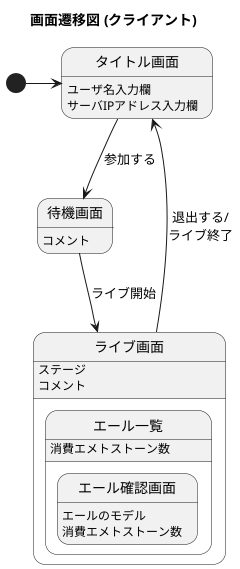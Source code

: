 @startuml screenTransition
title 画面遷移図 (クライアント)
hide empty description

state タイトル画面 : ユーザ名入力欄
state タイトル画面 : サーバIPアドレス入力欄
state 待機画面 : コメント

state ライブ画面 : ステージ
state ライブ画面 : コメント
state ライブ画面 {
	state エール一覧 : 消費エメトストーン数
	state エール一覧 {
		state エール確認画面 : エールのモデル
		state エール確認画面 : 消費エメトストーン数
		state エール確認画面
	}
}

[*] -r-> タイトル画面
ライブ画面 -u-> タイトル画面 : 退出する/\nライブ終了
タイトル画面 --> 待機画面 : 参加する
待機画面 --> ライブ画面 : ライブ開始

@enduml